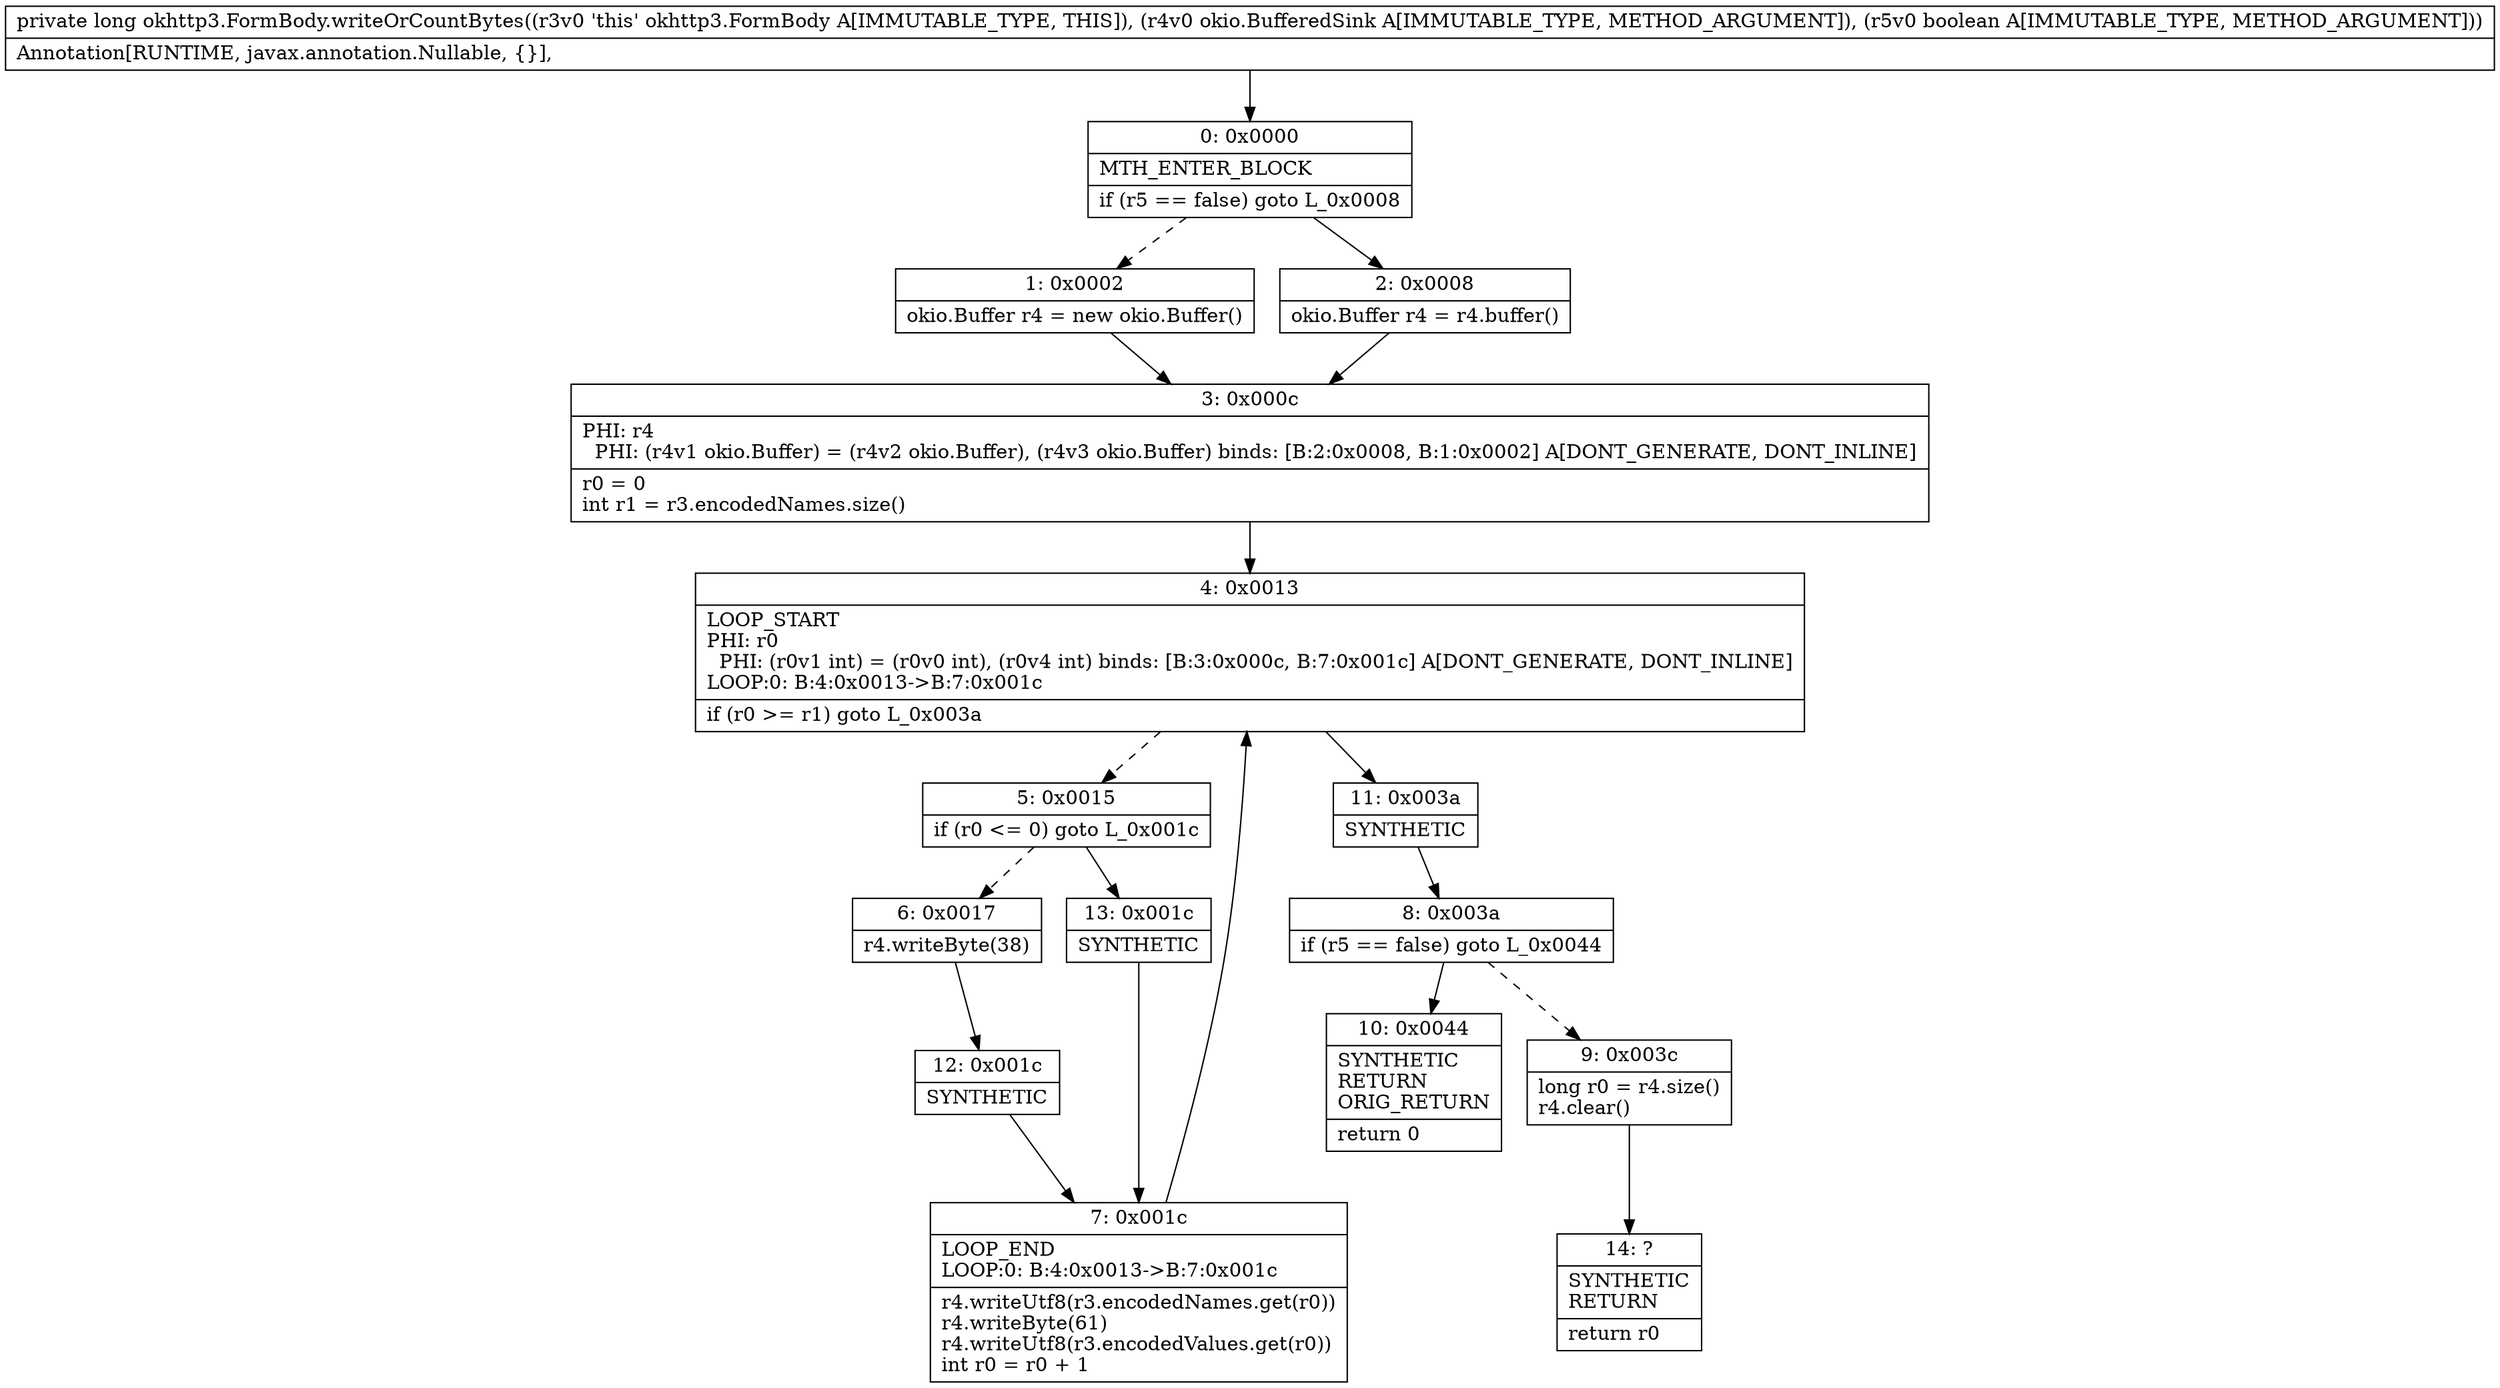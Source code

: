 digraph "CFG forokhttp3.FormBody.writeOrCountBytes(Lokio\/BufferedSink;Z)J" {
Node_0 [shape=record,label="{0\:\ 0x0000|MTH_ENTER_BLOCK\l|if (r5 == false) goto L_0x0008\l}"];
Node_1 [shape=record,label="{1\:\ 0x0002|okio.Buffer r4 = new okio.Buffer()\l}"];
Node_2 [shape=record,label="{2\:\ 0x0008|okio.Buffer r4 = r4.buffer()\l}"];
Node_3 [shape=record,label="{3\:\ 0x000c|PHI: r4 \l  PHI: (r4v1 okio.Buffer) = (r4v2 okio.Buffer), (r4v3 okio.Buffer) binds: [B:2:0x0008, B:1:0x0002] A[DONT_GENERATE, DONT_INLINE]\l|r0 = 0\lint r1 = r3.encodedNames.size()\l}"];
Node_4 [shape=record,label="{4\:\ 0x0013|LOOP_START\lPHI: r0 \l  PHI: (r0v1 int) = (r0v0 int), (r0v4 int) binds: [B:3:0x000c, B:7:0x001c] A[DONT_GENERATE, DONT_INLINE]\lLOOP:0: B:4:0x0013\-\>B:7:0x001c\l|if (r0 \>= r1) goto L_0x003a\l}"];
Node_5 [shape=record,label="{5\:\ 0x0015|if (r0 \<= 0) goto L_0x001c\l}"];
Node_6 [shape=record,label="{6\:\ 0x0017|r4.writeByte(38)\l}"];
Node_7 [shape=record,label="{7\:\ 0x001c|LOOP_END\lLOOP:0: B:4:0x0013\-\>B:7:0x001c\l|r4.writeUtf8(r3.encodedNames.get(r0))\lr4.writeByte(61)\lr4.writeUtf8(r3.encodedValues.get(r0))\lint r0 = r0 + 1\l}"];
Node_8 [shape=record,label="{8\:\ 0x003a|if (r5 == false) goto L_0x0044\l}"];
Node_9 [shape=record,label="{9\:\ 0x003c|long r0 = r4.size()\lr4.clear()\l}"];
Node_10 [shape=record,label="{10\:\ 0x0044|SYNTHETIC\lRETURN\lORIG_RETURN\l|return 0\l}"];
Node_11 [shape=record,label="{11\:\ 0x003a|SYNTHETIC\l}"];
Node_12 [shape=record,label="{12\:\ 0x001c|SYNTHETIC\l}"];
Node_13 [shape=record,label="{13\:\ 0x001c|SYNTHETIC\l}"];
Node_14 [shape=record,label="{14\:\ ?|SYNTHETIC\lRETURN\l|return r0\l}"];
MethodNode[shape=record,label="{private long okhttp3.FormBody.writeOrCountBytes((r3v0 'this' okhttp3.FormBody A[IMMUTABLE_TYPE, THIS]), (r4v0 okio.BufferedSink A[IMMUTABLE_TYPE, METHOD_ARGUMENT]), (r5v0 boolean A[IMMUTABLE_TYPE, METHOD_ARGUMENT]))  | Annotation[RUNTIME, javax.annotation.Nullable, \{\}], \l}"];
MethodNode -> Node_0;
Node_0 -> Node_1[style=dashed];
Node_0 -> Node_2;
Node_1 -> Node_3;
Node_2 -> Node_3;
Node_3 -> Node_4;
Node_4 -> Node_5[style=dashed];
Node_4 -> Node_11;
Node_5 -> Node_6[style=dashed];
Node_5 -> Node_13;
Node_6 -> Node_12;
Node_7 -> Node_4;
Node_8 -> Node_9[style=dashed];
Node_8 -> Node_10;
Node_9 -> Node_14;
Node_11 -> Node_8;
Node_12 -> Node_7;
Node_13 -> Node_7;
}

